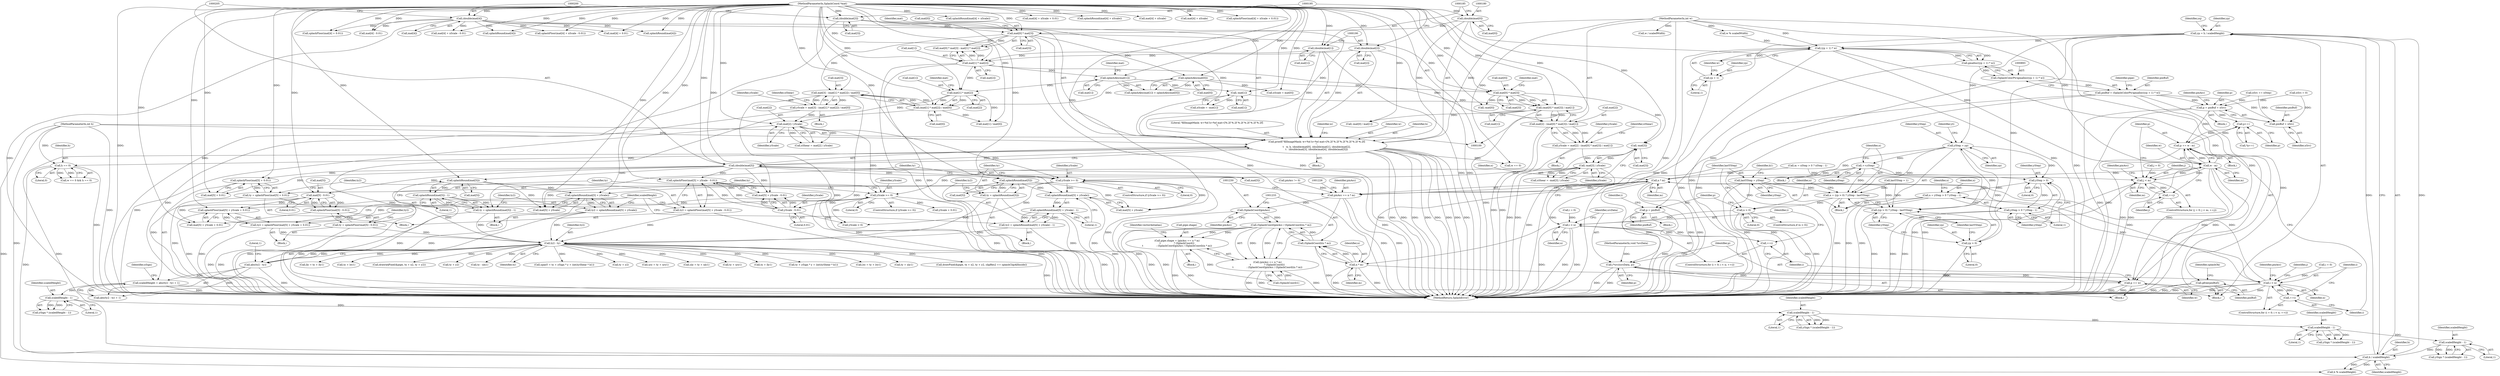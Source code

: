 digraph "0_poppler_9cf2325fb22f812b31858e519411f57747d39bd8_1@integer" {
"1000870" [label="(Call,yp = h / scaledHeight)"];
"1000872" [label="(Call,h / scaledHeight)"];
"1000175" [label="(Call,printf(\"fillImageMask: w=%d h=%d mat=[%.2f %.2f %.2f %.2f %.2f %.2f]\n\",\n\t   w, h, (double)mat[0], (double)mat[1], (double)mat[2],\n\t   (double)mat[3], (double)mat[4], (double)mat[5]))"];
"1000103" [label="(MethodParameterIn,int w)"];
"1000104" [label="(MethodParameterIn,int h)"];
"1000179" [label="(Call,(double)mat[0])"];
"1000105" [label="(MethodParameterIn,SplashCoord *mat)"];
"1000184" [label="(Call,(double)mat[1])"];
"1000189" [label="(Call,(double)mat[2])"];
"1000194" [label="(Call,(double)mat[3])"];
"1000199" [label="(Call,(double)mat[4])"];
"1000204" [label="(Call,(double)mat[5])"];
"1000214" [label="(Call,h == 0)"];
"1000615" [label="(Call,scaledHeight - 1)"];
"1000607" [label="(Call,scaledHeight - 1)"];
"1000586" [label="(Call,scaledHeight - 1)"];
"1000578" [label="(Call,scaledHeight - 1)"];
"1000518" [label="(Call,scaledHeight = abs(ty2 - ty) + 1)"];
"1000521" [label="(Call,abs(ty2 - ty))"];
"1000522" [label="(Call,ty2 - ty)"];
"1000508" [label="(Call,ty2 = splashFloor(mat[5] + yScale - 0.01))"];
"1000510" [label="(Call,splashFloor(mat[5] + yScale - 0.01))"];
"1000515" [label="(Call,yScale - 0.01)"];
"1000476" [label="(Call,yScale >= 0)"];
"1000322" [label="(Call,mat[2] / yScale)"];
"1000310" [label="(Call,mat[1] * mat[2])"];
"1000244" [label="(Call,splashAbs(mat[1]))"];
"1000230" [label="(Call,mat[1] * mat[2])"];
"1000303" [label="(Call,yScale = mat[3] - (mat[1] * mat[2]) / mat[0])"];
"1000305" [label="(Call,mat[3] - (mat[1] * mat[2]) / mat[0])"];
"1000223" [label="(Call,mat[0] * mat[3])"];
"1000309" [label="(Call,(mat[1] * mat[2]) / mat[0])"];
"1000248" [label="(Call,splashAbs(mat[0]))"];
"1000280" [label="(Call,-mat[3] / yScale)"];
"1000281" [label="(Call,-mat[3])"];
"1000268" [label="(Call,mat[0] * mat[3])"];
"1000261" [label="(Call,yScale = mat[2] - (mat[0] * mat[3]) / mat[1])"];
"1000263" [label="(Call,mat[2] - (mat[0] * mat[3]) / mat[1])"];
"1000267" [label="(Call,(mat[0] * mat[3]) / mat[1])"];
"1000257" [label="(Call,-mat[1])"];
"1000488" [label="(Call,ty2 = splashFloor(mat[5] + yScale + 0.01))"];
"1000490" [label="(Call,splashFloor(mat[5] + yScale + 0.01))"];
"1000483" [label="(Call,mat[5] - 0.01)"];
"1000445" [label="(Call,ty2 = splashRound(mat[5] + yScale) - 1)"];
"1000447" [label="(Call,splashRound(mat[5] + yScale) - 1)"];
"1000448" [label="(Call,splashRound(mat[5] + yScale))"];
"1000441" [label="(Call,splashRound(mat[5]))"];
"1000435" [label="(Call,yScale >= 0)"];
"1000465" [label="(Call,ty2 = splashRound(mat[5] + yScale))"];
"1000467" [label="(Call,splashRound(mat[5] + yScale))"];
"1000460" [label="(Call,splashRound(mat[5]))"];
"1000439" [label="(Call,ty = splashRound(mat[5]))"];
"1000500" [label="(Call,ty = splashFloor(mat[5] + 0.01))"];
"1000502" [label="(Call,splashFloor(mat[5] + 0.01))"];
"1000457" [label="(Call,ty = splashRound(mat[5]) - 1)"];
"1000459" [label="(Call,splashRound(mat[5]) - 1)"];
"1000480" [label="(Call,ty = splashFloor(mat[5] - 0.01))"];
"1000482" [label="(Call,splashFloor(mat[5] - 0.01))"];
"1000895" [label="(Call,(yp + 1) * w)"];
"1000894" [label="(Call,gmalloc((yp + 1) * w))"];
"1000892" [label="(Call,(SplashColorPtr)gmalloc((yp + 1) * w))"];
"1000890" [label="(Call,pixBuf = (SplashColorPtr)gmalloc((yp + 1) * w))"];
"1000963" [label="(Call,p = pixBuf)"];
"1000976" [label="(Call,(*src)(srcData, p))"];
"1000979" [label="(Call,p += w)"];
"1001172" [label="(Call,p = pixBuf + xSrc)"];
"1001203" [label="(Call,p++)"];
"1001205" [label="(Call,p += w - m)"];
"1001174" [label="(Call,pixBuf + xSrc)"];
"1001276" [label="(Call,gfree(pixBuf))"];
"1001207" [label="(Call,w - m)"];
"1001194" [label="(Call,j < m)"];
"1001197" [label="(Call,++j)"];
"1001222" [label="(Call,n * m)"];
"1001184" [label="(Call,i < n)"];
"1001187" [label="(Call,++i)"];
"1001220" [label="(Call,pixAcc == n * m)"];
"1001229" [label="(Call,(SplashCoord)pixAcc)"];
"1001228" [label="(Call,(SplashCoord)pixAcc / (SplashCoord)(n * m))"];
"1001215" [label="(Call,pipe.shape = (pixAcc == n * m)\n\t                 ? (SplashCoord)1\n\t                 : (SplashCoord)pixAcc / (SplashCoord)(n * m))"];
"1001219" [label="(Call,(pixAcc == n * m)\n\t                 ? (SplashCoord)1\n\t                 : (SplashCoord)pixAcc / (SplashCoord)(n * m))"];
"1001234" [label="(Call,n * m)"];
"1001232" [label="(Call,(SplashCoord)(n * m))"];
"1000896" [label="(Call,yp + 1)"];
"1000934" [label="(Call,yStep = yp)"];
"1000948" [label="(Call,++yStep)"];
"1000950" [label="(Call,n = (yp > 0) ? yStep : lastYStep)"];
"1000959" [label="(Call,n > 0)"];
"1000970" [label="(Call,i < n)"];
"1000973" [label="(Call,++i)"];
"1000952" [label="(Call,(yp > 0) ? yStep : lastYStep)"];
"1000982" [label="(Call,lastYStep = yStep)"];
"1001111" [label="(Call,yStep > 0)"];
"1001108" [label="(Call,n = yStep > 0 ? yStep : 1)"];
"1001110" [label="(Call,yStep > 0 ? yStep : 1)"];
"1000953" [label="(Call,yp > 0)"];
"1001176" [label="(Identifier,xSrc)"];
"1000519" [label="(Identifier,scaledHeight)"];
"1000953" [label="(Call,yp > 0)"];
"1000964" [label="(Identifier,p)"];
"1000479" [label="(Block,)"];
"1000204" [label="(Call,(double)mat[5])"];
"1000104" [label="(MethodParameterIn,int h)"];
"1000877" [label="(Call,h % scaledHeight)"];
"1000276" [label="(Identifier,mat)"];
"1000633" [label="(Call,ty - ulx1)"];
"1000897" [label="(Identifier,yp)"];
"1000438" [label="(Block,)"];
"1001188" [label="(Identifier,i)"];
"1000615" [label="(Call,scaledHeight - 1)"];
"1000435" [label="(Call,yScale >= 0)"];
"1000281" [label="(Call,-mat[3])"];
"1000975" [label="(Block,)"];
"1000981" [label="(Identifier,w)"];
"1000178" [label="(Identifier,h)"];
"1001198" [label="(Identifier,j)"];
"1000234" [label="(Call,mat[2])"];
"1000489" [label="(Identifier,ty2)"];
"1000103" [label="(MethodParameterIn,int w)"];
"1000105" [label="(MethodParameterIn,SplashCoord *mat)"];
"1000268" [label="(Call,mat[0] * mat[3])"];
"1001225" [label="(Call,(SplashCoord)1)"];
"1000196" [label="(Call,mat[3])"];
"1000248" [label="(Call,splashAbs(mat[0]))"];
"1000314" [label="(Call,mat[2])"];
"1001212" [label="(Identifier,pixAcc)"];
"1001207" [label="(Call,w - m)"];
"1000194" [label="(Call,(double)mat[3])"];
"1000175" [label="(Call,printf(\"fillImageMask: w=%d h=%d mat=[%.2f %.2f %.2f %.2f %.2f %.2f]\n\",\n\t   w, h, (double)mat[0], (double)mat[1], (double)mat[2],\n\t   (double)mat[3], (double)mat[4], (double)mat[5]))"];
"1001109" [label="(Identifier,n)"];
"1000215" [label="(Identifier,h)"];
"1000176" [label="(Literal,\"fillImageMask: w=%d h=%d mat=[%.2f %.2f %.2f %.2f %.2f %.2f]\n\")"];
"1000882" [label="(Call,w / scaledWidth)"];
"1000580" [label="(Literal,1)"];
"1000263" [label="(Call,mat[2] - (mat[0] * mat[3]) / mat[1])"];
"1000407" [label="(Call,splashFloor(mat[4] + 0.01))"];
"1000890" [label="(Call,pixBuf = (SplashColorPtr)gmalloc((yp + 1) * w))"];
"1000482" [label="(Call,splashFloor(mat[5] - 0.01))"];
"1001204" [label="(Identifier,p)"];
"1000524" [label="(Identifier,ty)"];
"1001222" [label="(Call,n * m)"];
"1001190" [label="(ControlStructure,for (j = 0; j < m; ++j))"];
"1001118" [label="(Identifier,x)"];
"1000388" [label="(Call,mat[4] - 0.01)"];
"1000457" [label="(Call,ty = splashRound(mat[5]) - 1)"];
"1000280" [label="(Call,-mat[3] / yScale)"];
"1000212" [label="(Identifier,w)"];
"1000490" [label="(Call,splashFloor(mat[5] + yScale + 0.01))"];
"1000436" [label="(Identifier,yScale)"];
"1001050" [label="(Call,spanY = ty + ySign * y + (int)(yShear * k1))"];
"1000458" [label="(Identifier,ty)"];
"1000181" [label="(Call,mat[0])"];
"1000579" [label="(Identifier,scaledHeight)"];
"1001203" [label="(Call,p++)"];
"1000966" [label="(ControlStructure,for (i = 0; i < n; ++i))"];
"1000311" [label="(Call,mat[1])"];
"1000321" [label="(Identifier,xShear)"];
"1000262" [label="(Identifier,yScale)"];
"1000870" [label="(Call,yp = h / scaledHeight)"];
"1000275" [label="(Call,mat[1])"];
"1000285" [label="(Identifier,yScale)"];
"1000902" [label="(Identifier,pipe)"];
"1000224" [label="(Call,mat[0])"];
"1000876" [label="(Identifier,yq)"];
"1000587" [label="(Identifier,scaledHeight)"];
"1001220" [label="(Call,pixAcc == n * m)"];
"1000320" [label="(Call,xShear = mat[2] / yScale)"];
"1000974" [label="(Identifier,i)"];
"1001113" [label="(Literal,0)"];
"1001201" [label="(Identifier,pixAcc)"];
"1000447" [label="(Call,splashRound(mat[5] + yScale) - 1)"];
"1000243" [label="(Call,splashAbs(mat[1]) > splashAbs(mat[0]))"];
"1000955" [label="(Literal,0)"];
"1001279" [label="(Identifier,splashOk)"];
"1001250" [label="(Call,ty + y2)"];
"1000446" [label="(Identifier,ty2)"];
"1000965" [label="(Identifier,pixBuf)"];
"1000309" [label="(Call,(mat[1] * mat[2]) / mat[0])"];
"1001115" [label="(Literal,1)"];
"1000956" [label="(Identifier,yStep)"];
"1000683" [label="(Call,ury = ty + ury1)"];
"1000222" [label="(Call,mat[0] * mat[3] - mat[1] * mat[2])"];
"1000279" [label="(Identifier,xShear)"];
"1000984" [label="(Identifier,yStep)"];
"1000289" [label="(Call,-mat[0])"];
"1001180" [label="(ControlStructure,for (i = 0; i < n; ++i))"];
"1000952" [label="(Call,(yp > 0) ? yStep : lastYStep)"];
"1000898" [label="(Literal,1)"];
"1000449" [label="(Call,mat[5] + yScale)"];
"1000616" [label="(Identifier,scaledHeight)"];
"1001175" [label="(Identifier,pixBuf)"];
"1001228" [label="(Call,(SplashCoord)pixAcc / (SplashCoord)(n * m))"];
"1000588" [label="(Literal,1)"];
"1000950" [label="(Call,n = (yp > 0) ? yStep : lastYStep)"];
"1000509" [label="(Identifier,ty2)"];
"1000502" [label="(Call,splashFloor(mat[5] + 0.01))"];
"1000584" [label="(Call,ySign * (scaledHeight - 1))"];
"1000520" [label="(Call,abs(ty2 - ty) + 1)"];
"1000476" [label="(Call,yScale >= 0)"];
"1001111" [label="(Call,yStep > 0)"];
"1000972" [label="(Identifier,n)"];
"1000216" [label="(Literal,0)"];
"1000467" [label="(Call,splashRound(mat[5] + yScale))"];
"1001280" [label="(MethodReturn,SplashError)"];
"1000527" [label="(Identifier,xSign)"];
"1000107" [label="(Block,)"];
"1000434" [label="(ControlStructure,if (yScale >= 0))"];
"1000944" [label="(Block,)"];
"1000508" [label="(Call,ty2 = splashFloor(mat[5] + yScale - 0.01))"];
"1000439" [label="(Call,ty = splashRound(mat[5]))"];
"1001221" [label="(Identifier,pixAcc)"];
"1000522" [label="(Call,ty2 - ty)"];
"1000516" [label="(Identifier,yScale)"];
"1000372" [label="(Call,splashRound(mat[4] + xScale))"];
"1000442" [label="(Call,mat[5])"];
"1000510" [label="(Call,splashFloor(mat[5] + yScale - 0.01))"];
"1000326" [label="(Identifier,yScale)"];
"1001223" [label="(Identifier,n)"];
"1000415" [label="(Call,splashFloor(mat[4] + xScale - 0.01))"];
"1001185" [label="(Identifier,i)"];
"1000177" [label="(Identifier,w)"];
"1001205" [label="(Call,p += w - m)"];
"1000673" [label="(Call,uly = ty + uly1)"];
"1001108" [label="(Call,n = yStep > 0 ? yStep : 1)"];
"1000983" [label="(Identifier,lastYStep)"];
"1000894" [label="(Call,gmalloc((yp + 1) * w))"];
"1000503" [label="(Call,mat[5] + 0.01)"];
"1000304" [label="(Identifier,yScale)"];
"1000936" [label="(Identifier,yp)"];
"1000959" [label="(Call,n > 0)"];
"1000269" [label="(Call,mat[0])"];
"1000227" [label="(Call,mat[3])"];
"1001173" [label="(Identifier,p)"];
"1000578" [label="(Call,scaledHeight - 1)"];
"1000538" [label="(Call,yScale < 0)"];
"1001164" [label="(Call,m = xStep > 0 ? xStep : 1)"];
"1000267" [label="(Call,(mat[0] * mat[3]) / mat[1])"];
"1000456" [label="(Block,)"];
"1000978" [label="(Identifier,p)"];
"1001215" [label="(Call,pipe.shape = (pixAcc == n * m)\n\t                 ? (SplashCoord)1\n\t                 : (SplashCoord)pixAcc / (SplashCoord)(n * m))"];
"1000408" [label="(Call,mat[4] + 0.01)"];
"1000441" [label="(Call,splashRound(mat[5]))"];
"1000250" [label="(Identifier,mat)"];
"1001197" [label="(Call,++j)"];
"1000480" [label="(Call,ty = splashFloor(mat[5] - 0.01))"];
"1000948" [label="(Call,++yStep)"];
"1000297" [label="(Block,)"];
"1001110" [label="(Call,yStep > 0 ? yStep : 1)"];
"1000576" [label="(Call,ySign * (scaledHeight - 1))"];
"1001187" [label="(Call,++i)"];
"1000488" [label="(Call,ty2 = splashFloor(mat[5] + yScale + 0.01))"];
"1000613" [label="(Call,ySign * (scaledHeight - 1))"];
"1000484" [label="(Call,mat[5])"];
"1000396" [label="(Call,mat[4] + xScale + 0.01)"];
"1000191" [label="(Call,mat[2])"];
"1001236" [label="(Identifier,m)"];
"1000934" [label="(Call,yStep = yp)"];
"1000973" [label="(Call,++i)"];
"1000608" [label="(Identifier,scaledHeight)"];
"1000685" [label="(Call,ty + ury1)"];
"1000695" [label="(Call,ty + lly1)"];
"1000440" [label="(Identifier,ty)"];
"1000511" [label="(Call,mat[5] + yScale - 0.01)"];
"1000278" [label="(Call,xShear = -mat[3] / yScale)"];
"1000968" [label="(Identifier,i)"];
"1001224" [label="(Identifier,m)"];
"1001192" [label="(Identifier,j)"];
"1000951" [label="(Identifier,n)"];
"1001114" [label="(Identifier,yStep)"];
"1000607" [label="(Call,scaledHeight - 1)"];
"1000481" [label="(Identifier,ty)"];
"1001052" [label="(Call,ty + ySign * y + (int)(yShear * k1))"];
"1000206" [label="(Call,mat[5])"];
"1000938" [label="(Identifier,yt)"];
"1000318" [label="(Identifier,mat)"];
"1001267" [label="(Call,xSrc += xStep)"];
"1000478" [label="(Literal,0)"];
"1000230" [label="(Call,mat[1] * mat[2])"];
"1001112" [label="(Identifier,yStep)"];
"1000703" [label="(Call,lry = ty + lry1)"];
"1000971" [label="(Identifier,i)"];
"1001196" [label="(Identifier,m)"];
"1000617" [label="(Literal,1)"];
"1000282" [label="(Call,mat[3])"];
"1001191" [label="(Call,j = 0)"];
"1001239" [label="(Identifier,vectorAntialias)"];
"1000675" [label="(Call,ty + uly1)"];
"1000305" [label="(Call,mat[3] - (mat[1] * mat[2]) / mat[0])"];
"1000475" [label="(ControlStructure,if (yScale >= 0))"];
"1000872" [label="(Call,h / scaledHeight)"];
"1001172" [label="(Call,p = pixBuf + xSrc)"];
"1000961" [label="(Literal,0)"];
"1000232" [label="(Identifier,mat)"];
"1001219" [label="(Call,(pixAcc == n * m)\n\t                 ? (SplashCoord)1\n\t                 : (SplashCoord)pixAcc / (SplashCoord)(n * m))"];
"1000980" [label="(Identifier,p)"];
"1000365" [label="(Call,splashRound(mat[4]))"];
"1000245" [label="(Call,mat[1])"];
"1000935" [label="(Identifier,yStep)"];
"1000976" [label="(Call,(*src)(srcData, p))"];
"1000483" [label="(Call,mat[5] - 0.01)"];
"1000874" [label="(Identifier,scaledHeight)"];
"1001255" [label="(Call,drawPixel(&pipe, tx + x2, ty + y2, clipRes2 == splashClipAllInside))"];
"1000873" [label="(Identifier,h)"];
"1000465" [label="(Call,ty2 = splashRound(mat[5] + yScale))"];
"1000261" [label="(Call,yScale = mat[2] - (mat[0] * mat[3]) / mat[1])"];
"1000214" [label="(Call,h == 0)"];
"1000353" [label="(Call,splashRound(mat[4] + xScale))"];
"1000954" [label="(Identifier,yp)"];
"1001216" [label="(Call,pipe.shape)"];
"1000249" [label="(Call,mat[0])"];
"1000977" [label="(Identifier,srcData)"];
"1001232" [label="(Call,(SplashCoord)(n * m))"];
"1000184" [label="(Call,(double)mat[1])"];
"1000468" [label="(Call,mat[5] + yScale)"];
"1000244" [label="(Call,splashAbs(mat[1]))"];
"1000264" [label="(Call,mat[2])"];
"1000962" [label="(Block,)"];
"1001083" [label="(Call,xSrc = 0)"];
"1001184" [label="(Call,i < n)"];
"1000487" [label="(Literal,0.01)"];
"1000957" [label="(Identifier,lastYStep)"];
"1000500" [label="(Call,ty = splashFloor(mat[5] + 0.01))"];
"1000272" [label="(Call,mat[3])"];
"1001174" [label="(Call,pixBuf + xSrc)"];
"1000523" [label="(Identifier,ty2)"];
"1000891" [label="(Identifier,pixBuf)"];
"1000958" [label="(ControlStructure,if (n > 0))"];
"1000186" [label="(Call,mat[1])"];
"1000521" [label="(Call,abs(ty2 - ty))"];
"1000960" [label="(Identifier,n)"];
"1000416" [label="(Call,mat[4] + xScale - 0.01)"];
"1000258" [label="(Call,mat[1])"];
"1001234" [label="(Call,n * m)"];
"1000306" [label="(Call,mat[3])"];
"1000967" [label="(Call,i = 0)"];
"1000899" [label="(Identifier,w)"];
"1000871" [label="(Identifier,yp)"];
"1000982" [label="(Call,lastYStep = yStep)"];
"1001189" [label="(Block,)"];
"1000346" [label="(Call,splashRound(mat[4]))"];
"1000223" [label="(Call,mat[0] * mat[3])"];
"1000477" [label="(Identifier,yScale)"];
"1001235" [label="(Identifier,n)"];
"1000322" [label="(Call,mat[2] / yScale)"];
"1001209" [label="(Identifier,m)"];
"1000464" [label="(Literal,1)"];
"1000354" [label="(Call,mat[4] + xScale)"];
"1000693" [label="(Call,lly = ty + lly1)"];
"1000211" [label="(Call,w == 0)"];
"1001181" [label="(Call,i = 0)"];
"1000963" [label="(Call,p = pixBuf)"];
"1000179" [label="(Call,(double)mat[0])"];
"1001125" [label="(Block,)"];
"1000517" [label="(Literal,0.01)"];
"1001194" [label="(Call,j < m)"];
"1000970" [label="(Call,i < n)"];
"1001276" [label="(Call,gfree(pixBuf))"];
"1000495" [label="(Call,yScale + 0.01)"];
"1000329" [label="(Call,mat[1] / mat[0])"];
"1000895" [label="(Call,(yp + 1) * w)"];
"1000896" [label="(Call,yp + 1)"];
"1000705" [label="(Call,ty + lry1)"];
"1000373" [label="(Call,mat[4] + xScale)"];
"1000317" [label="(Call,mat[0])"];
"1000255" [label="(Call,xScale = -mat[1])"];
"1000231" [label="(Call,mat[1])"];
"1000887" [label="(Call,w % scaledWidth)"];
"1000525" [label="(Literal,1)"];
"1000201" [label="(Call,mat[4])"];
"1000892" [label="(Call,(SplashColorPtr)gmalloc((yp + 1) * w))"];
"1001229" [label="(Call,(SplashCoord)pixAcc)"];
"1000933" [label="(Block,)"];
"1000979" [label="(Call,p += w)"];
"1000459" [label="(Call,splashRound(mat[5]) - 1)"];
"1000298" [label="(Call,xScale = mat[0])"];
"1000310" [label="(Call,mat[1] * mat[2])"];
"1000921" [label="(Call,lastYStep = 1)"];
"1001206" [label="(Identifier,p)"];
"1000303" [label="(Call,yScale = mat[3] - (mat[1] * mat[2]) / mat[0])"];
"1000949" [label="(Identifier,yStep)"];
"1000515" [label="(Call,yScale - 0.01)"];
"1000395" [label="(Call,splashFloor(mat[4] + xScale + 0.01))"];
"1000437" [label="(Literal,0)"];
"1000199" [label="(Call,(double)mat[4])"];
"1000491" [label="(Call,mat[5] + yScale + 0.01)"];
"1000605" [label="(Call,ySign * (scaledHeight - 1))"];
"1000609" [label="(Literal,1)"];
"1000323" [label="(Call,mat[2])"];
"1000986" [label="(Identifier,k1)"];
"1000102" [label="(MethodParameterIn,void *srcData)"];
"1000586" [label="(Call,scaledHeight - 1)"];
"1000174" [label="(Block,)"];
"1000454" [label="(Literal,1)"];
"1000466" [label="(Identifier,ty2)"];
"1001178" [label="(Identifier,pixAcc)"];
"1001277" [label="(Identifier,pixBuf)"];
"1001208" [label="(Identifier,w)"];
"1000448" [label="(Call,splashRound(mat[5] + yScale))"];
"1001211" [label="(Call,pixAcc != 0)"];
"1000210" [label="(Call,w == 0 && h == 0)"];
"1000501" [label="(Identifier,ty)"];
"1000518" [label="(Call,scaledHeight = abs(ty2 - ty) + 1)"];
"1001244" [label="(Call,drawAAPixel(&pipe, tx + x2, ty + y2))"];
"1000460" [label="(Call,splashRound(mat[5]))"];
"1000445" [label="(Call,ty2 = splashRound(mat[5] + yScale) - 1)"];
"1001261" [label="(Call,ty + y2)"];
"1001202" [label="(Call,*p++)"];
"1001231" [label="(Identifier,pixAcc)"];
"1000257" [label="(Call,-mat[1])"];
"1000254" [label="(Block,)"];
"1000461" [label="(Call,mat[5])"];
"1000189" [label="(Call,(double)mat[2])"];
"1001186" [label="(Identifier,n)"];
"1001195" [label="(Identifier,j)"];
"1000499" [label="(Block,)"];
"1000288" [label="(Call,-mat[0] / mat[1])"];
"1001214" [label="(Block,)"];
"1000870" -> "1000107"  [label="AST: "];
"1000870" -> "1000872"  [label="CFG: "];
"1000871" -> "1000870"  [label="AST: "];
"1000872" -> "1000870"  [label="AST: "];
"1000876" -> "1000870"  [label="CFG: "];
"1000870" -> "1001280"  [label="DDG: "];
"1000872" -> "1000870"  [label="DDG: "];
"1000872" -> "1000870"  [label="DDG: "];
"1000870" -> "1000895"  [label="DDG: "];
"1000870" -> "1000896"  [label="DDG: "];
"1000870" -> "1000934"  [label="DDG: "];
"1000870" -> "1000953"  [label="DDG: "];
"1000872" -> "1000874"  [label="CFG: "];
"1000873" -> "1000872"  [label="AST: "];
"1000874" -> "1000872"  [label="AST: "];
"1000175" -> "1000872"  [label="DDG: "];
"1000214" -> "1000872"  [label="DDG: "];
"1000104" -> "1000872"  [label="DDG: "];
"1000615" -> "1000872"  [label="DDG: "];
"1000872" -> "1000877"  [label="DDG: "];
"1000872" -> "1000877"  [label="DDG: "];
"1000175" -> "1000174"  [label="AST: "];
"1000175" -> "1000204"  [label="CFG: "];
"1000176" -> "1000175"  [label="AST: "];
"1000177" -> "1000175"  [label="AST: "];
"1000178" -> "1000175"  [label="AST: "];
"1000179" -> "1000175"  [label="AST: "];
"1000184" -> "1000175"  [label="AST: "];
"1000189" -> "1000175"  [label="AST: "];
"1000194" -> "1000175"  [label="AST: "];
"1000199" -> "1000175"  [label="AST: "];
"1000204" -> "1000175"  [label="AST: "];
"1000212" -> "1000175"  [label="CFG: "];
"1000175" -> "1001280"  [label="DDG: "];
"1000175" -> "1001280"  [label="DDG: "];
"1000175" -> "1001280"  [label="DDG: "];
"1000175" -> "1001280"  [label="DDG: "];
"1000175" -> "1001280"  [label="DDG: "];
"1000175" -> "1001280"  [label="DDG: "];
"1000175" -> "1001280"  [label="DDG: "];
"1000175" -> "1001280"  [label="DDG: "];
"1000103" -> "1000175"  [label="DDG: "];
"1000104" -> "1000175"  [label="DDG: "];
"1000179" -> "1000175"  [label="DDG: "];
"1000184" -> "1000175"  [label="DDG: "];
"1000189" -> "1000175"  [label="DDG: "];
"1000194" -> "1000175"  [label="DDG: "];
"1000199" -> "1000175"  [label="DDG: "];
"1000204" -> "1000175"  [label="DDG: "];
"1000175" -> "1000211"  [label="DDG: "];
"1000175" -> "1000214"  [label="DDG: "];
"1000103" -> "1000100"  [label="AST: "];
"1000103" -> "1001280"  [label="DDG: "];
"1000103" -> "1000211"  [label="DDG: "];
"1000103" -> "1000882"  [label="DDG: "];
"1000103" -> "1000887"  [label="DDG: "];
"1000103" -> "1000895"  [label="DDG: "];
"1000103" -> "1000979"  [label="DDG: "];
"1000103" -> "1001207"  [label="DDG: "];
"1000104" -> "1000100"  [label="AST: "];
"1000104" -> "1001280"  [label="DDG: "];
"1000104" -> "1000214"  [label="DDG: "];
"1000104" -> "1000877"  [label="DDG: "];
"1000179" -> "1000181"  [label="CFG: "];
"1000180" -> "1000179"  [label="AST: "];
"1000181" -> "1000179"  [label="AST: "];
"1000185" -> "1000179"  [label="CFG: "];
"1000179" -> "1001280"  [label="DDG: "];
"1000105" -> "1000179"  [label="DDG: "];
"1000179" -> "1000223"  [label="DDG: "];
"1000105" -> "1000100"  [label="AST: "];
"1000105" -> "1001280"  [label="DDG: "];
"1000105" -> "1000184"  [label="DDG: "];
"1000105" -> "1000189"  [label="DDG: "];
"1000105" -> "1000194"  [label="DDG: "];
"1000105" -> "1000199"  [label="DDG: "];
"1000105" -> "1000204"  [label="DDG: "];
"1000105" -> "1000223"  [label="DDG: "];
"1000105" -> "1000230"  [label="DDG: "];
"1000105" -> "1000244"  [label="DDG: "];
"1000105" -> "1000248"  [label="DDG: "];
"1000105" -> "1000257"  [label="DDG: "];
"1000105" -> "1000263"  [label="DDG: "];
"1000105" -> "1000268"  [label="DDG: "];
"1000105" -> "1000267"  [label="DDG: "];
"1000105" -> "1000281"  [label="DDG: "];
"1000105" -> "1000289"  [label="DDG: "];
"1000105" -> "1000288"  [label="DDG: "];
"1000105" -> "1000298"  [label="DDG: "];
"1000105" -> "1000305"  [label="DDG: "];
"1000105" -> "1000310"  [label="DDG: "];
"1000105" -> "1000309"  [label="DDG: "];
"1000105" -> "1000322"  [label="DDG: "];
"1000105" -> "1000329"  [label="DDG: "];
"1000105" -> "1000346"  [label="DDG: "];
"1000105" -> "1000353"  [label="DDG: "];
"1000105" -> "1000354"  [label="DDG: "];
"1000105" -> "1000365"  [label="DDG: "];
"1000105" -> "1000372"  [label="DDG: "];
"1000105" -> "1000373"  [label="DDG: "];
"1000105" -> "1000388"  [label="DDG: "];
"1000105" -> "1000395"  [label="DDG: "];
"1000105" -> "1000396"  [label="DDG: "];
"1000105" -> "1000407"  [label="DDG: "];
"1000105" -> "1000408"  [label="DDG: "];
"1000105" -> "1000415"  [label="DDG: "];
"1000105" -> "1000416"  [label="DDG: "];
"1000105" -> "1000441"  [label="DDG: "];
"1000105" -> "1000448"  [label="DDG: "];
"1000105" -> "1000449"  [label="DDG: "];
"1000105" -> "1000460"  [label="DDG: "];
"1000105" -> "1000467"  [label="DDG: "];
"1000105" -> "1000468"  [label="DDG: "];
"1000105" -> "1000483"  [label="DDG: "];
"1000105" -> "1000490"  [label="DDG: "];
"1000105" -> "1000491"  [label="DDG: "];
"1000105" -> "1000502"  [label="DDG: "];
"1000105" -> "1000503"  [label="DDG: "];
"1000105" -> "1000510"  [label="DDG: "];
"1000105" -> "1000511"  [label="DDG: "];
"1000184" -> "1000186"  [label="CFG: "];
"1000185" -> "1000184"  [label="AST: "];
"1000186" -> "1000184"  [label="AST: "];
"1000190" -> "1000184"  [label="CFG: "];
"1000184" -> "1001280"  [label="DDG: "];
"1000184" -> "1000230"  [label="DDG: "];
"1000189" -> "1000191"  [label="CFG: "];
"1000190" -> "1000189"  [label="AST: "];
"1000191" -> "1000189"  [label="AST: "];
"1000195" -> "1000189"  [label="CFG: "];
"1000189" -> "1001280"  [label="DDG: "];
"1000189" -> "1000230"  [label="DDG: "];
"1000194" -> "1000196"  [label="CFG: "];
"1000195" -> "1000194"  [label="AST: "];
"1000196" -> "1000194"  [label="AST: "];
"1000200" -> "1000194"  [label="CFG: "];
"1000194" -> "1001280"  [label="DDG: "];
"1000194" -> "1000223"  [label="DDG: "];
"1000199" -> "1000201"  [label="CFG: "];
"1000200" -> "1000199"  [label="AST: "];
"1000201" -> "1000199"  [label="AST: "];
"1000205" -> "1000199"  [label="CFG: "];
"1000199" -> "1001280"  [label="DDG: "];
"1000199" -> "1000346"  [label="DDG: "];
"1000199" -> "1000365"  [label="DDG: "];
"1000199" -> "1000388"  [label="DDG: "];
"1000199" -> "1000407"  [label="DDG: "];
"1000199" -> "1000408"  [label="DDG: "];
"1000199" -> "1000415"  [label="DDG: "];
"1000199" -> "1000416"  [label="DDG: "];
"1000204" -> "1000206"  [label="CFG: "];
"1000205" -> "1000204"  [label="AST: "];
"1000206" -> "1000204"  [label="AST: "];
"1000204" -> "1001280"  [label="DDG: "];
"1000204" -> "1000441"  [label="DDG: "];
"1000204" -> "1000460"  [label="DDG: "];
"1000204" -> "1000483"  [label="DDG: "];
"1000204" -> "1000502"  [label="DDG: "];
"1000204" -> "1000503"  [label="DDG: "];
"1000204" -> "1000510"  [label="DDG: "];
"1000204" -> "1000511"  [label="DDG: "];
"1000214" -> "1000210"  [label="AST: "];
"1000214" -> "1000216"  [label="CFG: "];
"1000215" -> "1000214"  [label="AST: "];
"1000216" -> "1000214"  [label="AST: "];
"1000210" -> "1000214"  [label="CFG: "];
"1000214" -> "1001280"  [label="DDG: "];
"1000214" -> "1000210"  [label="DDG: "];
"1000214" -> "1000210"  [label="DDG: "];
"1000615" -> "1000613"  [label="AST: "];
"1000615" -> "1000617"  [label="CFG: "];
"1000616" -> "1000615"  [label="AST: "];
"1000617" -> "1000615"  [label="AST: "];
"1000613" -> "1000615"  [label="CFG: "];
"1000615" -> "1000613"  [label="DDG: "];
"1000615" -> "1000613"  [label="DDG: "];
"1000607" -> "1000615"  [label="DDG: "];
"1000607" -> "1000605"  [label="AST: "];
"1000607" -> "1000609"  [label="CFG: "];
"1000608" -> "1000607"  [label="AST: "];
"1000609" -> "1000607"  [label="AST: "];
"1000605" -> "1000607"  [label="CFG: "];
"1000607" -> "1000605"  [label="DDG: "];
"1000607" -> "1000605"  [label="DDG: "];
"1000586" -> "1000607"  [label="DDG: "];
"1000586" -> "1000584"  [label="AST: "];
"1000586" -> "1000588"  [label="CFG: "];
"1000587" -> "1000586"  [label="AST: "];
"1000588" -> "1000586"  [label="AST: "];
"1000584" -> "1000586"  [label="CFG: "];
"1000586" -> "1000584"  [label="DDG: "];
"1000586" -> "1000584"  [label="DDG: "];
"1000578" -> "1000586"  [label="DDG: "];
"1000578" -> "1000576"  [label="AST: "];
"1000578" -> "1000580"  [label="CFG: "];
"1000579" -> "1000578"  [label="AST: "];
"1000580" -> "1000578"  [label="AST: "];
"1000576" -> "1000578"  [label="CFG: "];
"1000578" -> "1000576"  [label="DDG: "];
"1000578" -> "1000576"  [label="DDG: "];
"1000518" -> "1000578"  [label="DDG: "];
"1000518" -> "1000107"  [label="AST: "];
"1000518" -> "1000520"  [label="CFG: "];
"1000519" -> "1000518"  [label="AST: "];
"1000520" -> "1000518"  [label="AST: "];
"1000527" -> "1000518"  [label="CFG: "];
"1000518" -> "1001280"  [label="DDG: "];
"1000521" -> "1000518"  [label="DDG: "];
"1000521" -> "1000520"  [label="AST: "];
"1000521" -> "1000522"  [label="CFG: "];
"1000522" -> "1000521"  [label="AST: "];
"1000525" -> "1000521"  [label="CFG: "];
"1000521" -> "1001280"  [label="DDG: "];
"1000521" -> "1000520"  [label="DDG: "];
"1000522" -> "1000521"  [label="DDG: "];
"1000522" -> "1000521"  [label="DDG: "];
"1000522" -> "1000524"  [label="CFG: "];
"1000523" -> "1000522"  [label="AST: "];
"1000524" -> "1000522"  [label="AST: "];
"1000522" -> "1001280"  [label="DDG: "];
"1000508" -> "1000522"  [label="DDG: "];
"1000488" -> "1000522"  [label="DDG: "];
"1000445" -> "1000522"  [label="DDG: "];
"1000465" -> "1000522"  [label="DDG: "];
"1000439" -> "1000522"  [label="DDG: "];
"1000500" -> "1000522"  [label="DDG: "];
"1000457" -> "1000522"  [label="DDG: "];
"1000480" -> "1000522"  [label="DDG: "];
"1000522" -> "1000633"  [label="DDG: "];
"1000522" -> "1000673"  [label="DDG: "];
"1000522" -> "1000675"  [label="DDG: "];
"1000522" -> "1000683"  [label="DDG: "];
"1000522" -> "1000685"  [label="DDG: "];
"1000522" -> "1000693"  [label="DDG: "];
"1000522" -> "1000695"  [label="DDG: "];
"1000522" -> "1000703"  [label="DDG: "];
"1000522" -> "1000705"  [label="DDG: "];
"1000522" -> "1001050"  [label="DDG: "];
"1000522" -> "1001052"  [label="DDG: "];
"1000522" -> "1001244"  [label="DDG: "];
"1000522" -> "1001250"  [label="DDG: "];
"1000522" -> "1001255"  [label="DDG: "];
"1000522" -> "1001261"  [label="DDG: "];
"1000508" -> "1000499"  [label="AST: "];
"1000508" -> "1000510"  [label="CFG: "];
"1000509" -> "1000508"  [label="AST: "];
"1000510" -> "1000508"  [label="AST: "];
"1000519" -> "1000508"  [label="CFG: "];
"1000508" -> "1001280"  [label="DDG: "];
"1000510" -> "1000508"  [label="DDG: "];
"1000510" -> "1000511"  [label="CFG: "];
"1000511" -> "1000510"  [label="AST: "];
"1000510" -> "1001280"  [label="DDG: "];
"1000515" -> "1000510"  [label="DDG: "];
"1000515" -> "1000510"  [label="DDG: "];
"1000515" -> "1000511"  [label="AST: "];
"1000515" -> "1000517"  [label="CFG: "];
"1000516" -> "1000515"  [label="AST: "];
"1000517" -> "1000515"  [label="AST: "];
"1000511" -> "1000515"  [label="CFG: "];
"1000515" -> "1000511"  [label="DDG: "];
"1000515" -> "1000511"  [label="DDG: "];
"1000476" -> "1000515"  [label="DDG: "];
"1000515" -> "1000538"  [label="DDG: "];
"1000476" -> "1000475"  [label="AST: "];
"1000476" -> "1000478"  [label="CFG: "];
"1000477" -> "1000476"  [label="AST: "];
"1000478" -> "1000476"  [label="AST: "];
"1000481" -> "1000476"  [label="CFG: "];
"1000501" -> "1000476"  [label="CFG: "];
"1000476" -> "1001280"  [label="DDG: "];
"1000322" -> "1000476"  [label="DDG: "];
"1000280" -> "1000476"  [label="DDG: "];
"1000476" -> "1000490"  [label="DDG: "];
"1000476" -> "1000491"  [label="DDG: "];
"1000476" -> "1000495"  [label="DDG: "];
"1000476" -> "1000538"  [label="DDG: "];
"1000322" -> "1000320"  [label="AST: "];
"1000322" -> "1000326"  [label="CFG: "];
"1000323" -> "1000322"  [label="AST: "];
"1000326" -> "1000322"  [label="AST: "];
"1000320" -> "1000322"  [label="CFG: "];
"1000322" -> "1001280"  [label="DDG: "];
"1000322" -> "1000320"  [label="DDG: "];
"1000322" -> "1000320"  [label="DDG: "];
"1000310" -> "1000322"  [label="DDG: "];
"1000303" -> "1000322"  [label="DDG: "];
"1000322" -> "1000435"  [label="DDG: "];
"1000310" -> "1000309"  [label="AST: "];
"1000310" -> "1000314"  [label="CFG: "];
"1000311" -> "1000310"  [label="AST: "];
"1000314" -> "1000310"  [label="AST: "];
"1000318" -> "1000310"  [label="CFG: "];
"1000310" -> "1000309"  [label="DDG: "];
"1000310" -> "1000309"  [label="DDG: "];
"1000244" -> "1000310"  [label="DDG: "];
"1000230" -> "1000310"  [label="DDG: "];
"1000310" -> "1000329"  [label="DDG: "];
"1000244" -> "1000243"  [label="AST: "];
"1000244" -> "1000245"  [label="CFG: "];
"1000245" -> "1000244"  [label="AST: "];
"1000250" -> "1000244"  [label="CFG: "];
"1000244" -> "1000243"  [label="DDG: "];
"1000230" -> "1000244"  [label="DDG: "];
"1000244" -> "1000257"  [label="DDG: "];
"1000230" -> "1000222"  [label="AST: "];
"1000230" -> "1000234"  [label="CFG: "];
"1000231" -> "1000230"  [label="AST: "];
"1000234" -> "1000230"  [label="AST: "];
"1000222" -> "1000230"  [label="CFG: "];
"1000230" -> "1001280"  [label="DDG: "];
"1000230" -> "1001280"  [label="DDG: "];
"1000230" -> "1000222"  [label="DDG: "];
"1000230" -> "1000222"  [label="DDG: "];
"1000230" -> "1000263"  [label="DDG: "];
"1000303" -> "1000297"  [label="AST: "];
"1000303" -> "1000305"  [label="CFG: "];
"1000304" -> "1000303"  [label="AST: "];
"1000305" -> "1000303"  [label="AST: "];
"1000321" -> "1000303"  [label="CFG: "];
"1000303" -> "1001280"  [label="DDG: "];
"1000305" -> "1000303"  [label="DDG: "];
"1000305" -> "1000303"  [label="DDG: "];
"1000305" -> "1000309"  [label="CFG: "];
"1000306" -> "1000305"  [label="AST: "];
"1000309" -> "1000305"  [label="AST: "];
"1000305" -> "1001280"  [label="DDG: "];
"1000305" -> "1001280"  [label="DDG: "];
"1000223" -> "1000305"  [label="DDG: "];
"1000309" -> "1000305"  [label="DDG: "];
"1000309" -> "1000305"  [label="DDG: "];
"1000223" -> "1000222"  [label="AST: "];
"1000223" -> "1000227"  [label="CFG: "];
"1000224" -> "1000223"  [label="AST: "];
"1000227" -> "1000223"  [label="AST: "];
"1000232" -> "1000223"  [label="CFG: "];
"1000223" -> "1001280"  [label="DDG: "];
"1000223" -> "1001280"  [label="DDG: "];
"1000223" -> "1000222"  [label="DDG: "];
"1000223" -> "1000222"  [label="DDG: "];
"1000223" -> "1000248"  [label="DDG: "];
"1000223" -> "1000268"  [label="DDG: "];
"1000309" -> "1000317"  [label="CFG: "];
"1000317" -> "1000309"  [label="AST: "];
"1000309" -> "1001280"  [label="DDG: "];
"1000248" -> "1000309"  [label="DDG: "];
"1000309" -> "1000329"  [label="DDG: "];
"1000248" -> "1000243"  [label="AST: "];
"1000248" -> "1000249"  [label="CFG: "];
"1000249" -> "1000248"  [label="AST: "];
"1000243" -> "1000248"  [label="CFG: "];
"1000248" -> "1000243"  [label="DDG: "];
"1000248" -> "1000268"  [label="DDG: "];
"1000248" -> "1000298"  [label="DDG: "];
"1000280" -> "1000278"  [label="AST: "];
"1000280" -> "1000285"  [label="CFG: "];
"1000281" -> "1000280"  [label="AST: "];
"1000285" -> "1000280"  [label="AST: "];
"1000278" -> "1000280"  [label="CFG: "];
"1000280" -> "1001280"  [label="DDG: "];
"1000280" -> "1000278"  [label="DDG: "];
"1000280" -> "1000278"  [label="DDG: "];
"1000281" -> "1000280"  [label="DDG: "];
"1000261" -> "1000280"  [label="DDG: "];
"1000280" -> "1000435"  [label="DDG: "];
"1000281" -> "1000282"  [label="CFG: "];
"1000282" -> "1000281"  [label="AST: "];
"1000285" -> "1000281"  [label="CFG: "];
"1000281" -> "1001280"  [label="DDG: "];
"1000268" -> "1000281"  [label="DDG: "];
"1000268" -> "1000267"  [label="AST: "];
"1000268" -> "1000272"  [label="CFG: "];
"1000269" -> "1000268"  [label="AST: "];
"1000272" -> "1000268"  [label="AST: "];
"1000276" -> "1000268"  [label="CFG: "];
"1000268" -> "1000267"  [label="DDG: "];
"1000268" -> "1000267"  [label="DDG: "];
"1000268" -> "1000289"  [label="DDG: "];
"1000261" -> "1000254"  [label="AST: "];
"1000261" -> "1000263"  [label="CFG: "];
"1000262" -> "1000261"  [label="AST: "];
"1000263" -> "1000261"  [label="AST: "];
"1000279" -> "1000261"  [label="CFG: "];
"1000261" -> "1001280"  [label="DDG: "];
"1000263" -> "1000261"  [label="DDG: "];
"1000263" -> "1000261"  [label="DDG: "];
"1000263" -> "1000267"  [label="CFG: "];
"1000264" -> "1000263"  [label="AST: "];
"1000267" -> "1000263"  [label="AST: "];
"1000263" -> "1001280"  [label="DDG: "];
"1000263" -> "1001280"  [label="DDG: "];
"1000267" -> "1000263"  [label="DDG: "];
"1000267" -> "1000263"  [label="DDG: "];
"1000267" -> "1000275"  [label="CFG: "];
"1000275" -> "1000267"  [label="AST: "];
"1000267" -> "1001280"  [label="DDG: "];
"1000257" -> "1000267"  [label="DDG: "];
"1000267" -> "1000288"  [label="DDG: "];
"1000257" -> "1000255"  [label="AST: "];
"1000257" -> "1000258"  [label="CFG: "];
"1000258" -> "1000257"  [label="AST: "];
"1000255" -> "1000257"  [label="CFG: "];
"1000257" -> "1000255"  [label="DDG: "];
"1000488" -> "1000479"  [label="AST: "];
"1000488" -> "1000490"  [label="CFG: "];
"1000489" -> "1000488"  [label="AST: "];
"1000490" -> "1000488"  [label="AST: "];
"1000519" -> "1000488"  [label="CFG: "];
"1000488" -> "1001280"  [label="DDG: "];
"1000490" -> "1000488"  [label="DDG: "];
"1000490" -> "1000491"  [label="CFG: "];
"1000491" -> "1000490"  [label="AST: "];
"1000490" -> "1001280"  [label="DDG: "];
"1000483" -> "1000490"  [label="DDG: "];
"1000483" -> "1000482"  [label="AST: "];
"1000483" -> "1000487"  [label="CFG: "];
"1000484" -> "1000483"  [label="AST: "];
"1000487" -> "1000483"  [label="AST: "];
"1000482" -> "1000483"  [label="CFG: "];
"1000483" -> "1000482"  [label="DDG: "];
"1000483" -> "1000482"  [label="DDG: "];
"1000483" -> "1000491"  [label="DDG: "];
"1000445" -> "1000438"  [label="AST: "];
"1000445" -> "1000447"  [label="CFG: "];
"1000446" -> "1000445"  [label="AST: "];
"1000447" -> "1000445"  [label="AST: "];
"1000519" -> "1000445"  [label="CFG: "];
"1000445" -> "1001280"  [label="DDG: "];
"1000447" -> "1000445"  [label="DDG: "];
"1000447" -> "1000445"  [label="DDG: "];
"1000447" -> "1000454"  [label="CFG: "];
"1000448" -> "1000447"  [label="AST: "];
"1000454" -> "1000447"  [label="AST: "];
"1000447" -> "1001280"  [label="DDG: "];
"1000448" -> "1000447"  [label="DDG: "];
"1000448" -> "1000449"  [label="CFG: "];
"1000449" -> "1000448"  [label="AST: "];
"1000454" -> "1000448"  [label="CFG: "];
"1000448" -> "1001280"  [label="DDG: "];
"1000441" -> "1000448"  [label="DDG: "];
"1000435" -> "1000448"  [label="DDG: "];
"1000441" -> "1000439"  [label="AST: "];
"1000441" -> "1000442"  [label="CFG: "];
"1000442" -> "1000441"  [label="AST: "];
"1000439" -> "1000441"  [label="CFG: "];
"1000441" -> "1000439"  [label="DDG: "];
"1000441" -> "1000449"  [label="DDG: "];
"1000435" -> "1000434"  [label="AST: "];
"1000435" -> "1000437"  [label="CFG: "];
"1000436" -> "1000435"  [label="AST: "];
"1000437" -> "1000435"  [label="AST: "];
"1000440" -> "1000435"  [label="CFG: "];
"1000458" -> "1000435"  [label="CFG: "];
"1000435" -> "1001280"  [label="DDG: "];
"1000435" -> "1000449"  [label="DDG: "];
"1000435" -> "1000467"  [label="DDG: "];
"1000435" -> "1000468"  [label="DDG: "];
"1000435" -> "1000538"  [label="DDG: "];
"1000465" -> "1000456"  [label="AST: "];
"1000465" -> "1000467"  [label="CFG: "];
"1000466" -> "1000465"  [label="AST: "];
"1000467" -> "1000465"  [label="AST: "];
"1000519" -> "1000465"  [label="CFG: "];
"1000465" -> "1001280"  [label="DDG: "];
"1000467" -> "1000465"  [label="DDG: "];
"1000467" -> "1000468"  [label="CFG: "];
"1000468" -> "1000467"  [label="AST: "];
"1000467" -> "1001280"  [label="DDG: "];
"1000460" -> "1000467"  [label="DDG: "];
"1000460" -> "1000459"  [label="AST: "];
"1000460" -> "1000461"  [label="CFG: "];
"1000461" -> "1000460"  [label="AST: "];
"1000464" -> "1000460"  [label="CFG: "];
"1000460" -> "1000459"  [label="DDG: "];
"1000460" -> "1000468"  [label="DDG: "];
"1000439" -> "1000438"  [label="AST: "];
"1000440" -> "1000439"  [label="AST: "];
"1000446" -> "1000439"  [label="CFG: "];
"1000439" -> "1001280"  [label="DDG: "];
"1000500" -> "1000499"  [label="AST: "];
"1000500" -> "1000502"  [label="CFG: "];
"1000501" -> "1000500"  [label="AST: "];
"1000502" -> "1000500"  [label="AST: "];
"1000509" -> "1000500"  [label="CFG: "];
"1000500" -> "1001280"  [label="DDG: "];
"1000502" -> "1000500"  [label="DDG: "];
"1000502" -> "1000503"  [label="CFG: "];
"1000503" -> "1000502"  [label="AST: "];
"1000502" -> "1001280"  [label="DDG: "];
"1000457" -> "1000456"  [label="AST: "];
"1000457" -> "1000459"  [label="CFG: "];
"1000458" -> "1000457"  [label="AST: "];
"1000459" -> "1000457"  [label="AST: "];
"1000466" -> "1000457"  [label="CFG: "];
"1000457" -> "1001280"  [label="DDG: "];
"1000459" -> "1000457"  [label="DDG: "];
"1000459" -> "1000457"  [label="DDG: "];
"1000459" -> "1000464"  [label="CFG: "];
"1000464" -> "1000459"  [label="AST: "];
"1000459" -> "1001280"  [label="DDG: "];
"1000480" -> "1000479"  [label="AST: "];
"1000480" -> "1000482"  [label="CFG: "];
"1000481" -> "1000480"  [label="AST: "];
"1000482" -> "1000480"  [label="AST: "];
"1000489" -> "1000480"  [label="CFG: "];
"1000480" -> "1001280"  [label="DDG: "];
"1000482" -> "1000480"  [label="DDG: "];
"1000482" -> "1001280"  [label="DDG: "];
"1000895" -> "1000894"  [label="AST: "];
"1000895" -> "1000899"  [label="CFG: "];
"1000896" -> "1000895"  [label="AST: "];
"1000899" -> "1000895"  [label="AST: "];
"1000894" -> "1000895"  [label="CFG: "];
"1000895" -> "1001280"  [label="DDG: "];
"1000895" -> "1001280"  [label="DDG: "];
"1000895" -> "1000894"  [label="DDG: "];
"1000895" -> "1000894"  [label="DDG: "];
"1000887" -> "1000895"  [label="DDG: "];
"1000895" -> "1000979"  [label="DDG: "];
"1000895" -> "1001207"  [label="DDG: "];
"1000894" -> "1000892"  [label="AST: "];
"1000892" -> "1000894"  [label="CFG: "];
"1000894" -> "1001280"  [label="DDG: "];
"1000894" -> "1000892"  [label="DDG: "];
"1000892" -> "1000890"  [label="AST: "];
"1000893" -> "1000892"  [label="AST: "];
"1000890" -> "1000892"  [label="CFG: "];
"1000892" -> "1001280"  [label="DDG: "];
"1000892" -> "1000890"  [label="DDG: "];
"1000890" -> "1000107"  [label="AST: "];
"1000891" -> "1000890"  [label="AST: "];
"1000902" -> "1000890"  [label="CFG: "];
"1000890" -> "1001280"  [label="DDG: "];
"1000890" -> "1000963"  [label="DDG: "];
"1000890" -> "1001172"  [label="DDG: "];
"1000890" -> "1001174"  [label="DDG: "];
"1000890" -> "1001276"  [label="DDG: "];
"1000963" -> "1000962"  [label="AST: "];
"1000963" -> "1000965"  [label="CFG: "];
"1000964" -> "1000963"  [label="AST: "];
"1000965" -> "1000963"  [label="AST: "];
"1000968" -> "1000963"  [label="CFG: "];
"1000963" -> "1001280"  [label="DDG: "];
"1000963" -> "1000976"  [label="DDG: "];
"1000976" -> "1000975"  [label="AST: "];
"1000976" -> "1000978"  [label="CFG: "];
"1000977" -> "1000976"  [label="AST: "];
"1000978" -> "1000976"  [label="AST: "];
"1000980" -> "1000976"  [label="CFG: "];
"1000976" -> "1001280"  [label="DDG: "];
"1000976" -> "1001280"  [label="DDG: "];
"1000102" -> "1000976"  [label="DDG: "];
"1000979" -> "1000976"  [label="DDG: "];
"1000976" -> "1000979"  [label="DDG: "];
"1000979" -> "1000975"  [label="AST: "];
"1000979" -> "1000981"  [label="CFG: "];
"1000980" -> "1000979"  [label="AST: "];
"1000981" -> "1000979"  [label="AST: "];
"1000974" -> "1000979"  [label="CFG: "];
"1000979" -> "1001280"  [label="DDG: "];
"1000979" -> "1001280"  [label="DDG: "];
"1001207" -> "1000979"  [label="DDG: "];
"1001172" -> "1001125"  [label="AST: "];
"1001172" -> "1001174"  [label="CFG: "];
"1001173" -> "1001172"  [label="AST: "];
"1001174" -> "1001172"  [label="AST: "];
"1001178" -> "1001172"  [label="CFG: "];
"1001172" -> "1001280"  [label="DDG: "];
"1001172" -> "1001280"  [label="DDG: "];
"1001267" -> "1001172"  [label="DDG: "];
"1001083" -> "1001172"  [label="DDG: "];
"1001172" -> "1001203"  [label="DDG: "];
"1001172" -> "1001205"  [label="DDG: "];
"1001203" -> "1001202"  [label="AST: "];
"1001203" -> "1001204"  [label="CFG: "];
"1001204" -> "1001203"  [label="AST: "];
"1001202" -> "1001203"  [label="CFG: "];
"1001205" -> "1001203"  [label="DDG: "];
"1001203" -> "1001205"  [label="DDG: "];
"1001205" -> "1001189"  [label="AST: "];
"1001205" -> "1001207"  [label="CFG: "];
"1001206" -> "1001205"  [label="AST: "];
"1001207" -> "1001205"  [label="AST: "];
"1001188" -> "1001205"  [label="CFG: "];
"1001205" -> "1001280"  [label="DDG: "];
"1001205" -> "1001280"  [label="DDG: "];
"1001207" -> "1001205"  [label="DDG: "];
"1001207" -> "1001205"  [label="DDG: "];
"1001174" -> "1001176"  [label="CFG: "];
"1001175" -> "1001174"  [label="AST: "];
"1001176" -> "1001174"  [label="AST: "];
"1001267" -> "1001174"  [label="DDG: "];
"1001083" -> "1001174"  [label="DDG: "];
"1001276" -> "1000107"  [label="AST: "];
"1001276" -> "1001277"  [label="CFG: "];
"1001277" -> "1001276"  [label="AST: "];
"1001279" -> "1001276"  [label="CFG: "];
"1001276" -> "1001280"  [label="DDG: "];
"1001276" -> "1001280"  [label="DDG: "];
"1001207" -> "1001209"  [label="CFG: "];
"1001208" -> "1001207"  [label="AST: "];
"1001209" -> "1001207"  [label="AST: "];
"1001207" -> "1001280"  [label="DDG: "];
"1001207" -> "1001280"  [label="DDG: "];
"1001207" -> "1001194"  [label="DDG: "];
"1001194" -> "1001207"  [label="DDG: "];
"1001207" -> "1001222"  [label="DDG: "];
"1001194" -> "1001190"  [label="AST: "];
"1001194" -> "1001196"  [label="CFG: "];
"1001195" -> "1001194"  [label="AST: "];
"1001196" -> "1001194"  [label="AST: "];
"1001201" -> "1001194"  [label="CFG: "];
"1001206" -> "1001194"  [label="CFG: "];
"1001194" -> "1001280"  [label="DDG: "];
"1001194" -> "1001280"  [label="DDG: "];
"1001191" -> "1001194"  [label="DDG: "];
"1001197" -> "1001194"  [label="DDG: "];
"1001164" -> "1001194"  [label="DDG: "];
"1001194" -> "1001197"  [label="DDG: "];
"1001197" -> "1001190"  [label="AST: "];
"1001197" -> "1001198"  [label="CFG: "];
"1001198" -> "1001197"  [label="AST: "];
"1001195" -> "1001197"  [label="CFG: "];
"1001222" -> "1001220"  [label="AST: "];
"1001222" -> "1001224"  [label="CFG: "];
"1001223" -> "1001222"  [label="AST: "];
"1001224" -> "1001222"  [label="AST: "];
"1001220" -> "1001222"  [label="CFG: "];
"1001222" -> "1001280"  [label="DDG: "];
"1001222" -> "1001280"  [label="DDG: "];
"1001222" -> "1001184"  [label="DDG: "];
"1001222" -> "1001220"  [label="DDG: "];
"1001222" -> "1001220"  [label="DDG: "];
"1001184" -> "1001222"  [label="DDG: "];
"1001164" -> "1001222"  [label="DDG: "];
"1001222" -> "1001234"  [label="DDG: "];
"1001222" -> "1001234"  [label="DDG: "];
"1001184" -> "1001180"  [label="AST: "];
"1001184" -> "1001186"  [label="CFG: "];
"1001185" -> "1001184"  [label="AST: "];
"1001186" -> "1001184"  [label="AST: "];
"1001192" -> "1001184"  [label="CFG: "];
"1001212" -> "1001184"  [label="CFG: "];
"1001184" -> "1001280"  [label="DDG: "];
"1001184" -> "1001280"  [label="DDG: "];
"1001184" -> "1001280"  [label="DDG: "];
"1001187" -> "1001184"  [label="DDG: "];
"1001181" -> "1001184"  [label="DDG: "];
"1001108" -> "1001184"  [label="DDG: "];
"1001234" -> "1001184"  [label="DDG: "];
"1001184" -> "1001187"  [label="DDG: "];
"1001187" -> "1001180"  [label="AST: "];
"1001187" -> "1001188"  [label="CFG: "];
"1001188" -> "1001187"  [label="AST: "];
"1001185" -> "1001187"  [label="CFG: "];
"1001220" -> "1001219"  [label="AST: "];
"1001221" -> "1001220"  [label="AST: "];
"1001226" -> "1001220"  [label="CFG: "];
"1001230" -> "1001220"  [label="CFG: "];
"1001220" -> "1001280"  [label="DDG: "];
"1001220" -> "1001280"  [label="DDG: "];
"1001211" -> "1001220"  [label="DDG: "];
"1001220" -> "1001229"  [label="DDG: "];
"1001229" -> "1001228"  [label="AST: "];
"1001229" -> "1001231"  [label="CFG: "];
"1001230" -> "1001229"  [label="AST: "];
"1001231" -> "1001229"  [label="AST: "];
"1001233" -> "1001229"  [label="CFG: "];
"1001229" -> "1001280"  [label="DDG: "];
"1001229" -> "1001228"  [label="DDG: "];
"1001228" -> "1001219"  [label="AST: "];
"1001228" -> "1001232"  [label="CFG: "];
"1001232" -> "1001228"  [label="AST: "];
"1001219" -> "1001228"  [label="CFG: "];
"1001228" -> "1001280"  [label="DDG: "];
"1001228" -> "1001280"  [label="DDG: "];
"1001228" -> "1001215"  [label="DDG: "];
"1001228" -> "1001215"  [label="DDG: "];
"1001228" -> "1001219"  [label="DDG: "];
"1001228" -> "1001219"  [label="DDG: "];
"1001232" -> "1001228"  [label="DDG: "];
"1001215" -> "1001214"  [label="AST: "];
"1001215" -> "1001219"  [label="CFG: "];
"1001216" -> "1001215"  [label="AST: "];
"1001219" -> "1001215"  [label="AST: "];
"1001239" -> "1001215"  [label="CFG: "];
"1001215" -> "1001280"  [label="DDG: "];
"1001215" -> "1001280"  [label="DDG: "];
"1001225" -> "1001215"  [label="DDG: "];
"1001219" -> "1001225"  [label="CFG: "];
"1001225" -> "1001219"  [label="AST: "];
"1001219" -> "1001280"  [label="DDG: "];
"1001219" -> "1001280"  [label="DDG: "];
"1001219" -> "1001280"  [label="DDG: "];
"1001225" -> "1001219"  [label="DDG: "];
"1001234" -> "1001232"  [label="AST: "];
"1001234" -> "1001236"  [label="CFG: "];
"1001235" -> "1001234"  [label="AST: "];
"1001236" -> "1001234"  [label="AST: "];
"1001232" -> "1001234"  [label="CFG: "];
"1001234" -> "1001280"  [label="DDG: "];
"1001234" -> "1001280"  [label="DDG: "];
"1001234" -> "1001232"  [label="DDG: "];
"1001234" -> "1001232"  [label="DDG: "];
"1001233" -> "1001232"  [label="AST: "];
"1001232" -> "1001280"  [label="DDG: "];
"1000896" -> "1000898"  [label="CFG: "];
"1000897" -> "1000896"  [label="AST: "];
"1000898" -> "1000896"  [label="AST: "];
"1000899" -> "1000896"  [label="CFG: "];
"1000896" -> "1001280"  [label="DDG: "];
"1000934" -> "1000933"  [label="AST: "];
"1000934" -> "1000936"  [label="CFG: "];
"1000935" -> "1000934"  [label="AST: "];
"1000936" -> "1000934"  [label="AST: "];
"1000938" -> "1000934"  [label="CFG: "];
"1000953" -> "1000934"  [label="DDG: "];
"1000934" -> "1000948"  [label="DDG: "];
"1000934" -> "1000950"  [label="DDG: "];
"1000934" -> "1000952"  [label="DDG: "];
"1000934" -> "1000982"  [label="DDG: "];
"1000934" -> "1001111"  [label="DDG: "];
"1000948" -> "1000944"  [label="AST: "];
"1000948" -> "1000949"  [label="CFG: "];
"1000949" -> "1000948"  [label="AST: "];
"1000951" -> "1000948"  [label="CFG: "];
"1000948" -> "1000950"  [label="DDG: "];
"1000948" -> "1000952"  [label="DDG: "];
"1000948" -> "1000982"  [label="DDG: "];
"1000948" -> "1001111"  [label="DDG: "];
"1000950" -> "1000933"  [label="AST: "];
"1000950" -> "1000952"  [label="CFG: "];
"1000951" -> "1000950"  [label="AST: "];
"1000952" -> "1000950"  [label="AST: "];
"1000960" -> "1000950"  [label="CFG: "];
"1000950" -> "1001280"  [label="DDG: "];
"1000982" -> "1000950"  [label="DDG: "];
"1000921" -> "1000950"  [label="DDG: "];
"1000950" -> "1000959"  [label="DDG: "];
"1000959" -> "1000958"  [label="AST: "];
"1000959" -> "1000961"  [label="CFG: "];
"1000960" -> "1000959"  [label="AST: "];
"1000961" -> "1000959"  [label="AST: "];
"1000964" -> "1000959"  [label="CFG: "];
"1000983" -> "1000959"  [label="CFG: "];
"1000959" -> "1001280"  [label="DDG: "];
"1000959" -> "1001280"  [label="DDG: "];
"1000959" -> "1000970"  [label="DDG: "];
"1000970" -> "1000966"  [label="AST: "];
"1000970" -> "1000972"  [label="CFG: "];
"1000971" -> "1000970"  [label="AST: "];
"1000972" -> "1000970"  [label="AST: "];
"1000977" -> "1000970"  [label="CFG: "];
"1000983" -> "1000970"  [label="CFG: "];
"1000970" -> "1001280"  [label="DDG: "];
"1000970" -> "1001280"  [label="DDG: "];
"1000970" -> "1001280"  [label="DDG: "];
"1000973" -> "1000970"  [label="DDG: "];
"1000967" -> "1000970"  [label="DDG: "];
"1000970" -> "1000973"  [label="DDG: "];
"1000973" -> "1000966"  [label="AST: "];
"1000973" -> "1000974"  [label="CFG: "];
"1000974" -> "1000973"  [label="AST: "];
"1000971" -> "1000973"  [label="CFG: "];
"1000952" -> "1000956"  [label="CFG: "];
"1000952" -> "1000957"  [label="CFG: "];
"1000953" -> "1000952"  [label="AST: "];
"1000956" -> "1000952"  [label="AST: "];
"1000957" -> "1000952"  [label="AST: "];
"1000952" -> "1001280"  [label="DDG: "];
"1000982" -> "1000952"  [label="DDG: "];
"1000921" -> "1000952"  [label="DDG: "];
"1000982" -> "1000933"  [label="AST: "];
"1000982" -> "1000984"  [label="CFG: "];
"1000983" -> "1000982"  [label="AST: "];
"1000984" -> "1000982"  [label="AST: "];
"1000986" -> "1000982"  [label="CFG: "];
"1000982" -> "1001280"  [label="DDG: "];
"1000982" -> "1001280"  [label="DDG: "];
"1001111" -> "1001110"  [label="AST: "];
"1001111" -> "1001113"  [label="CFG: "];
"1001112" -> "1001111"  [label="AST: "];
"1001113" -> "1001111"  [label="AST: "];
"1001114" -> "1001111"  [label="CFG: "];
"1001115" -> "1001111"  [label="CFG: "];
"1001111" -> "1001108"  [label="DDG: "];
"1001111" -> "1001110"  [label="DDG: "];
"1001108" -> "1000933"  [label="AST: "];
"1001108" -> "1001110"  [label="CFG: "];
"1001109" -> "1001108"  [label="AST: "];
"1001110" -> "1001108"  [label="AST: "];
"1001118" -> "1001108"  [label="CFG: "];
"1001108" -> "1001280"  [label="DDG: "];
"1001108" -> "1001280"  [label="DDG: "];
"1001110" -> "1001114"  [label="CFG: "];
"1001110" -> "1001115"  [label="CFG: "];
"1001114" -> "1001110"  [label="AST: "];
"1001115" -> "1001110"  [label="AST: "];
"1001110" -> "1001280"  [label="DDG: "];
"1001110" -> "1001280"  [label="DDG: "];
"1000953" -> "1000955"  [label="CFG: "];
"1000954" -> "1000953"  [label="AST: "];
"1000955" -> "1000953"  [label="AST: "];
"1000956" -> "1000953"  [label="CFG: "];
"1000957" -> "1000953"  [label="CFG: "];
"1000953" -> "1001280"  [label="DDG: "];
}
